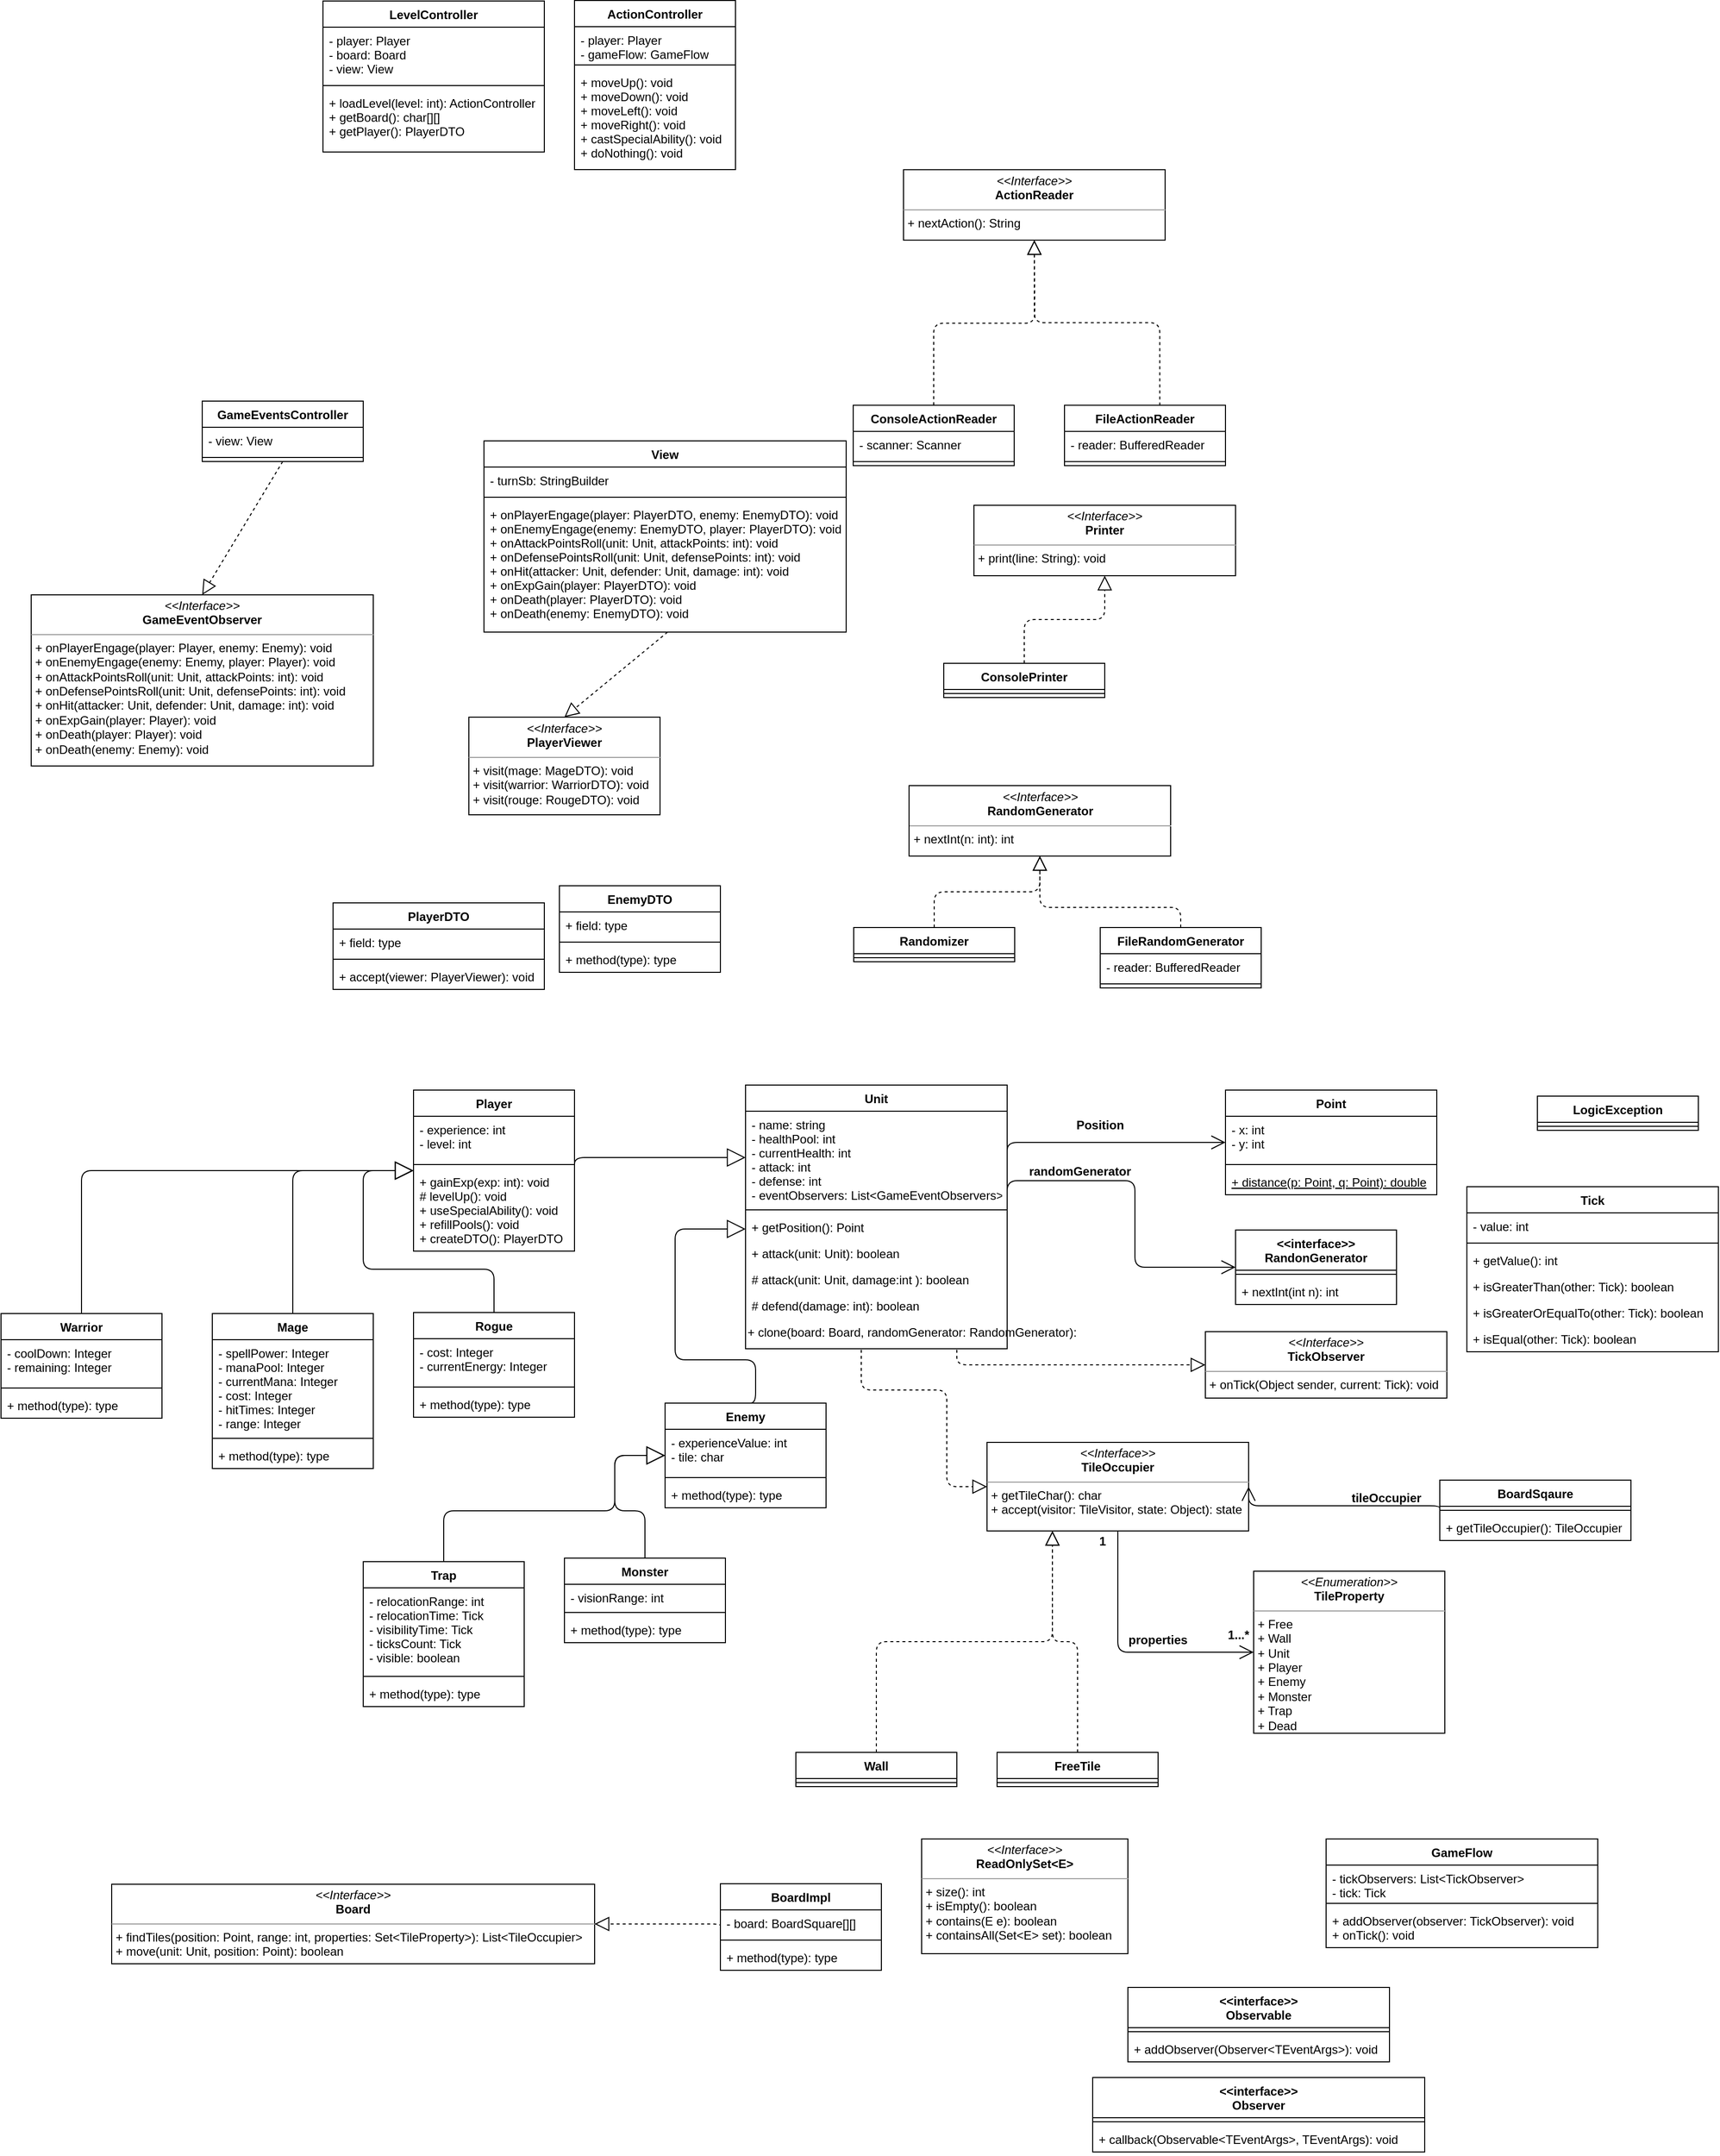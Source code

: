 <mxfile version="10.7.0" type="device"><diagram id="iCFrL1C1Wzxt1T6aI5Oe" name="Page-1"><mxGraphModel dx="1465" dy="1670" grid="1" gridSize="10" guides="1" tooltips="1" connect="1" arrows="1" fold="1" page="1" pageScale="1" pageWidth="1654" pageHeight="1169" math="0" shadow="0"><root><mxCell id="0"/><mxCell id="1" parent="0"/><mxCell id="L_ck3ojYHSM4vewzUMP9-1" value="Player" style="swimlane;fontStyle=1;align=center;verticalAlign=top;childLayout=stackLayout;horizontal=1;startSize=26;horizontalStack=0;resizeParent=1;resizeParentMax=0;resizeLast=0;collapsible=1;marginBottom=0;" parent="1" vertex="1"><mxGeometry x="470" y="32" width="160" height="160" as="geometry"/></mxCell><mxCell id="L_ck3ojYHSM4vewzUMP9-2" value="- experience: int&#10;- level: int&#10;" style="text;strokeColor=none;fillColor=none;align=left;verticalAlign=top;spacingLeft=4;spacingRight=4;overflow=hidden;rotatable=0;points=[[0,0.5],[1,0.5]];portConstraint=eastwest;" parent="L_ck3ojYHSM4vewzUMP9-1" vertex="1"><mxGeometry y="26" width="160" height="44" as="geometry"/></mxCell><mxCell id="L_ck3ojYHSM4vewzUMP9-3" value="" style="line;strokeWidth=1;fillColor=none;align=left;verticalAlign=middle;spacingTop=-1;spacingLeft=3;spacingRight=3;rotatable=0;labelPosition=right;points=[];portConstraint=eastwest;" parent="L_ck3ojYHSM4vewzUMP9-1" vertex="1"><mxGeometry y="70" width="160" height="8" as="geometry"/></mxCell><mxCell id="L_ck3ojYHSM4vewzUMP9-4" value="+ gainExp(exp: int): void&#10;# levelUp(): void&#10;+ useSpecialAbility(): void&#10;+ refillPools(): void&#10;+ createDTO(): PlayerDTO" style="text;strokeColor=none;fillColor=none;align=left;verticalAlign=top;spacingLeft=4;spacingRight=4;overflow=hidden;rotatable=0;points=[[0,0.5],[1,0.5]];portConstraint=eastwest;" parent="L_ck3ojYHSM4vewzUMP9-1" vertex="1"><mxGeometry y="78" width="160" height="82" as="geometry"/></mxCell><mxCell id="L_ck3ojYHSM4vewzUMP9-5" value="Rogue" style="swimlane;fontStyle=1;align=center;verticalAlign=top;childLayout=stackLayout;horizontal=1;startSize=26;horizontalStack=0;resizeParent=1;resizeParentMax=0;resizeLast=0;collapsible=1;marginBottom=0;" parent="1" vertex="1"><mxGeometry x="470" y="253" width="160" height="104" as="geometry"/></mxCell><mxCell id="L_ck3ojYHSM4vewzUMP9-6" value="- cost: Integer&#10;- currentEnergy: Integer&#10;" style="text;strokeColor=none;fillColor=none;align=left;verticalAlign=top;spacingLeft=4;spacingRight=4;overflow=hidden;rotatable=0;points=[[0,0.5],[1,0.5]];portConstraint=eastwest;" parent="L_ck3ojYHSM4vewzUMP9-5" vertex="1"><mxGeometry y="26" width="160" height="44" as="geometry"/></mxCell><mxCell id="L_ck3ojYHSM4vewzUMP9-7" value="" style="line;strokeWidth=1;fillColor=none;align=left;verticalAlign=middle;spacingTop=-1;spacingLeft=3;spacingRight=3;rotatable=0;labelPosition=right;points=[];portConstraint=eastwest;" parent="L_ck3ojYHSM4vewzUMP9-5" vertex="1"><mxGeometry y="70" width="160" height="8" as="geometry"/></mxCell><mxCell id="L_ck3ojYHSM4vewzUMP9-8" value="+ method(type): type" style="text;strokeColor=none;fillColor=none;align=left;verticalAlign=top;spacingLeft=4;spacingRight=4;overflow=hidden;rotatable=0;points=[[0,0.5],[1,0.5]];portConstraint=eastwest;" parent="L_ck3ojYHSM4vewzUMP9-5" vertex="1"><mxGeometry y="78" width="160" height="26" as="geometry"/></mxCell><mxCell id="L_ck3ojYHSM4vewzUMP9-9" value="Mage" style="swimlane;fontStyle=1;align=center;verticalAlign=top;childLayout=stackLayout;horizontal=1;startSize=26;horizontalStack=0;resizeParent=1;resizeParentMax=0;resizeLast=0;collapsible=1;marginBottom=0;" parent="1" vertex="1"><mxGeometry x="270" y="254" width="160" height="154" as="geometry"/></mxCell><mxCell id="L_ck3ojYHSM4vewzUMP9-10" value="- spellPower: Integer&#10;- manaPool: Integer&#10;- currentMana: Integer&#10;- cost: Integer&#10;- hitTimes: Integer&#10;- range: Integer&#10;" style="text;strokeColor=none;fillColor=none;align=left;verticalAlign=top;spacingLeft=4;spacingRight=4;overflow=hidden;rotatable=0;points=[[0,0.5],[1,0.5]];portConstraint=eastwest;" parent="L_ck3ojYHSM4vewzUMP9-9" vertex="1"><mxGeometry y="26" width="160" height="94" as="geometry"/></mxCell><mxCell id="L_ck3ojYHSM4vewzUMP9-11" value="" style="line;strokeWidth=1;fillColor=none;align=left;verticalAlign=middle;spacingTop=-1;spacingLeft=3;spacingRight=3;rotatable=0;labelPosition=right;points=[];portConstraint=eastwest;" parent="L_ck3ojYHSM4vewzUMP9-9" vertex="1"><mxGeometry y="120" width="160" height="8" as="geometry"/></mxCell><mxCell id="L_ck3ojYHSM4vewzUMP9-12" value="+ method(type): type" style="text;strokeColor=none;fillColor=none;align=left;verticalAlign=top;spacingLeft=4;spacingRight=4;overflow=hidden;rotatable=0;points=[[0,0.5],[1,0.5]];portConstraint=eastwest;" parent="L_ck3ojYHSM4vewzUMP9-9" vertex="1"><mxGeometry y="128" width="160" height="26" as="geometry"/></mxCell><mxCell id="L_ck3ojYHSM4vewzUMP9-13" value="Warrior" style="swimlane;fontStyle=1;align=center;verticalAlign=top;childLayout=stackLayout;horizontal=1;startSize=26;horizontalStack=0;resizeParent=1;resizeParentMax=0;resizeLast=0;collapsible=1;marginBottom=0;" parent="1" vertex="1"><mxGeometry x="60" y="254" width="160" height="104" as="geometry"/></mxCell><mxCell id="L_ck3ojYHSM4vewzUMP9-14" value="- coolDown: Integer&#10;- remaining: Integer&#10;" style="text;strokeColor=none;fillColor=none;align=left;verticalAlign=top;spacingLeft=4;spacingRight=4;overflow=hidden;rotatable=0;points=[[0,0.5],[1,0.5]];portConstraint=eastwest;" parent="L_ck3ojYHSM4vewzUMP9-13" vertex="1"><mxGeometry y="26" width="160" height="44" as="geometry"/></mxCell><mxCell id="L_ck3ojYHSM4vewzUMP9-15" value="" style="line;strokeWidth=1;fillColor=none;align=left;verticalAlign=middle;spacingTop=-1;spacingLeft=3;spacingRight=3;rotatable=0;labelPosition=right;points=[];portConstraint=eastwest;" parent="L_ck3ojYHSM4vewzUMP9-13" vertex="1"><mxGeometry y="70" width="160" height="8" as="geometry"/></mxCell><mxCell id="L_ck3ojYHSM4vewzUMP9-16" value="+ method(type): type" style="text;strokeColor=none;fillColor=none;align=left;verticalAlign=top;spacingLeft=4;spacingRight=4;overflow=hidden;rotatable=0;points=[[0,0.5],[1,0.5]];portConstraint=eastwest;" parent="L_ck3ojYHSM4vewzUMP9-13" vertex="1"><mxGeometry y="78" width="160" height="26" as="geometry"/></mxCell><mxCell id="L_ck3ojYHSM4vewzUMP9-25" value="Enemy" style="swimlane;fontStyle=1;align=center;verticalAlign=top;childLayout=stackLayout;horizontal=1;startSize=26;horizontalStack=0;resizeParent=1;resizeParentMax=0;resizeLast=0;collapsible=1;marginBottom=0;" parent="1" vertex="1"><mxGeometry x="720" y="343" width="160" height="104" as="geometry"/></mxCell><mxCell id="L_ck3ojYHSM4vewzUMP9-26" value="- experienceValue: int&#10;- tile: char&#10;" style="text;strokeColor=none;fillColor=none;align=left;verticalAlign=top;spacingLeft=4;spacingRight=4;overflow=hidden;rotatable=0;points=[[0,0.5],[1,0.5]];portConstraint=eastwest;" parent="L_ck3ojYHSM4vewzUMP9-25" vertex="1"><mxGeometry y="26" width="160" height="44" as="geometry"/></mxCell><mxCell id="L_ck3ojYHSM4vewzUMP9-27" value="" style="line;strokeWidth=1;fillColor=none;align=left;verticalAlign=middle;spacingTop=-1;spacingLeft=3;spacingRight=3;rotatable=0;labelPosition=right;points=[];portConstraint=eastwest;" parent="L_ck3ojYHSM4vewzUMP9-25" vertex="1"><mxGeometry y="70" width="160" height="8" as="geometry"/></mxCell><mxCell id="L_ck3ojYHSM4vewzUMP9-28" value="+ method(type): type" style="text;strokeColor=none;fillColor=none;align=left;verticalAlign=top;spacingLeft=4;spacingRight=4;overflow=hidden;rotatable=0;points=[[0,0.5],[1,0.5]];portConstraint=eastwest;" parent="L_ck3ojYHSM4vewzUMP9-25" vertex="1"><mxGeometry y="78" width="160" height="26" as="geometry"/></mxCell><mxCell id="L_ck3ojYHSM4vewzUMP9-29" value="Trap" style="swimlane;fontStyle=1;align=center;verticalAlign=top;childLayout=stackLayout;horizontal=1;startSize=26;horizontalStack=0;resizeParent=1;resizeParentMax=0;resizeLast=0;collapsible=1;marginBottom=0;" parent="1" vertex="1"><mxGeometry x="420" y="500.5" width="160" height="144" as="geometry"/></mxCell><mxCell id="L_ck3ojYHSM4vewzUMP9-30" value="- relocationRange: int&#10;- relocationTime: Tick&#10;- visibilityTime: Tick&#10;- ticksCount: Tick&#10;- visible: boolean" style="text;strokeColor=none;fillColor=none;align=left;verticalAlign=top;spacingLeft=4;spacingRight=4;overflow=hidden;rotatable=0;points=[[0,0.5],[1,0.5]];portConstraint=eastwest;" parent="L_ck3ojYHSM4vewzUMP9-29" vertex="1"><mxGeometry y="26" width="160" height="84" as="geometry"/></mxCell><mxCell id="L_ck3ojYHSM4vewzUMP9-31" value="" style="line;strokeWidth=1;fillColor=none;align=left;verticalAlign=middle;spacingTop=-1;spacingLeft=3;spacingRight=3;rotatable=0;labelPosition=right;points=[];portConstraint=eastwest;" parent="L_ck3ojYHSM4vewzUMP9-29" vertex="1"><mxGeometry y="110" width="160" height="8" as="geometry"/></mxCell><mxCell id="L_ck3ojYHSM4vewzUMP9-32" value="+ method(type): type" style="text;strokeColor=none;fillColor=none;align=left;verticalAlign=top;spacingLeft=4;spacingRight=4;overflow=hidden;rotatable=0;points=[[0,0.5],[1,0.5]];portConstraint=eastwest;" parent="L_ck3ojYHSM4vewzUMP9-29" vertex="1"><mxGeometry y="118" width="160" height="26" as="geometry"/></mxCell><mxCell id="L_ck3ojYHSM4vewzUMP9-33" value="Monster" style="swimlane;fontStyle=1;align=center;verticalAlign=top;childLayout=stackLayout;horizontal=1;startSize=26;horizontalStack=0;resizeParent=1;resizeParentMax=0;resizeLast=0;collapsible=1;marginBottom=0;" parent="1" vertex="1"><mxGeometry x="620" y="497" width="160" height="84" as="geometry"/></mxCell><mxCell id="L_ck3ojYHSM4vewzUMP9-34" value="- visionRange: int&#10;" style="text;strokeColor=none;fillColor=none;align=left;verticalAlign=top;spacingLeft=4;spacingRight=4;overflow=hidden;rotatable=0;points=[[0,0.5],[1,0.5]];portConstraint=eastwest;" parent="L_ck3ojYHSM4vewzUMP9-33" vertex="1"><mxGeometry y="26" width="160" height="24" as="geometry"/></mxCell><mxCell id="L_ck3ojYHSM4vewzUMP9-35" value="" style="line;strokeWidth=1;fillColor=none;align=left;verticalAlign=middle;spacingTop=-1;spacingLeft=3;spacingRight=3;rotatable=0;labelPosition=right;points=[];portConstraint=eastwest;" parent="L_ck3ojYHSM4vewzUMP9-33" vertex="1"><mxGeometry y="50" width="160" height="8" as="geometry"/></mxCell><mxCell id="L_ck3ojYHSM4vewzUMP9-36" value="+ method(type): type" style="text;strokeColor=none;fillColor=none;align=left;verticalAlign=top;spacingLeft=4;spacingRight=4;overflow=hidden;rotatable=0;points=[[0,0.5],[1,0.5]];portConstraint=eastwest;" parent="L_ck3ojYHSM4vewzUMP9-33" vertex="1"><mxGeometry y="58" width="160" height="26" as="geometry"/></mxCell><mxCell id="L_ck3ojYHSM4vewzUMP9-37" value="Unit" style="swimlane;fontStyle=1;align=center;verticalAlign=top;childLayout=stackLayout;horizontal=1;startSize=26;horizontalStack=0;resizeParent=1;resizeParentMax=0;resizeLast=0;collapsible=1;marginBottom=0;" parent="1" vertex="1"><mxGeometry x="800" y="27" width="260" height="262" as="geometry"/></mxCell><mxCell id="L_ck3ojYHSM4vewzUMP9-38" value="- name: string&#10;- healthPool: int&#10;- currentHealth: int&#10;- attack: int&#10;- defense: int&#10;- eventObservers: List&lt;GameEventObservers&gt;" style="text;strokeColor=none;fillColor=none;align=left;verticalAlign=top;spacingLeft=4;spacingRight=4;overflow=hidden;rotatable=0;points=[[0,0.5],[1,0.5]];portConstraint=eastwest;" parent="L_ck3ojYHSM4vewzUMP9-37" vertex="1"><mxGeometry y="26" width="260" height="94" as="geometry"/></mxCell><mxCell id="L_ck3ojYHSM4vewzUMP9-39" value="" style="line;strokeWidth=1;fillColor=none;align=left;verticalAlign=middle;spacingTop=-1;spacingLeft=3;spacingRight=3;rotatable=0;labelPosition=right;points=[];portConstraint=eastwest;" parent="L_ck3ojYHSM4vewzUMP9-37" vertex="1"><mxGeometry y="120" width="260" height="8" as="geometry"/></mxCell><mxCell id="kSLWOauG2g6fapPsKJv9-48" value="+ getPosition(): Point" style="text;strokeColor=none;fillColor=none;align=left;verticalAlign=top;spacingLeft=4;spacingRight=4;overflow=hidden;rotatable=0;points=[[0,0.5],[1,0.5]];portConstraint=eastwest;" parent="L_ck3ojYHSM4vewzUMP9-37" vertex="1"><mxGeometry y="128" width="260" height="26" as="geometry"/></mxCell><mxCell id="L_ck3ojYHSM4vewzUMP9-40" value="+ attack(unit: Unit): boolean" style="text;strokeColor=none;fillColor=none;align=left;verticalAlign=top;spacingLeft=4;spacingRight=4;overflow=hidden;rotatable=0;points=[[0,0.5],[1,0.5]];portConstraint=eastwest;" parent="L_ck3ojYHSM4vewzUMP9-37" vertex="1"><mxGeometry y="154" width="260" height="26" as="geometry"/></mxCell><mxCell id="XB2qh1OJG_jIQvXN64Dg-1" value="# attack(unit: Unit, damage:int ): boolean" style="text;strokeColor=none;fillColor=none;align=left;verticalAlign=top;spacingLeft=4;spacingRight=4;overflow=hidden;rotatable=0;points=[[0,0.5],[1,0.5]];portConstraint=eastwest;" parent="L_ck3ojYHSM4vewzUMP9-37" vertex="1"><mxGeometry y="180" width="260" height="26" as="geometry"/></mxCell><mxCell id="kSLWOauG2g6fapPsKJv9-49" value="# defend(damage: int): boolean" style="text;strokeColor=none;fillColor=none;align=left;verticalAlign=top;spacingLeft=4;spacingRight=4;overflow=hidden;rotatable=0;points=[[0,0.5],[1,0.5]];portConstraint=eastwest;" parent="L_ck3ojYHSM4vewzUMP9-37" vertex="1"><mxGeometry y="206" width="260" height="26" as="geometry"/></mxCell><mxCell id="zH22D_5pd8TXm8DkSThZ-80" value="+ clone(board: Board, randomGenerator: RandomGenerator):&amp;nbsp;" style="text;html=1;" vertex="1" parent="L_ck3ojYHSM4vewzUMP9-37"><mxGeometry y="232" width="260" height="30" as="geometry"/></mxCell><mxCell id="L_ck3ojYHSM4vewzUMP9-41" value="Tick" style="swimlane;fontStyle=1;align=center;verticalAlign=top;childLayout=stackLayout;horizontal=1;startSize=26;horizontalStack=0;resizeParent=1;resizeParentMax=0;resizeLast=0;collapsible=1;marginBottom=0;" parent="1" vertex="1"><mxGeometry x="1516.9" y="128" width="250" height="164" as="geometry"/></mxCell><mxCell id="L_ck3ojYHSM4vewzUMP9-42" value="- value: int" style="text;strokeColor=none;fillColor=none;align=left;verticalAlign=top;spacingLeft=4;spacingRight=4;overflow=hidden;rotatable=0;points=[[0,0.5],[1,0.5]];portConstraint=eastwest;" parent="L_ck3ojYHSM4vewzUMP9-41" vertex="1"><mxGeometry y="26" width="250" height="26" as="geometry"/></mxCell><mxCell id="L_ck3ojYHSM4vewzUMP9-43" value="" style="line;strokeWidth=1;fillColor=none;align=left;verticalAlign=middle;spacingTop=-1;spacingLeft=3;spacingRight=3;rotatable=0;labelPosition=right;points=[];portConstraint=eastwest;" parent="L_ck3ojYHSM4vewzUMP9-41" vertex="1"><mxGeometry y="52" width="250" height="8" as="geometry"/></mxCell><mxCell id="L_ck3ojYHSM4vewzUMP9-44" value="+ getValue(): int" style="text;strokeColor=none;fillColor=none;align=left;verticalAlign=top;spacingLeft=4;spacingRight=4;overflow=hidden;rotatable=0;points=[[0,0.5],[1,0.5]];portConstraint=eastwest;" parent="L_ck3ojYHSM4vewzUMP9-41" vertex="1"><mxGeometry y="60" width="250" height="26" as="geometry"/></mxCell><mxCell id="kSLWOauG2g6fapPsKJv9-45" value="+ isGreaterThan(other: Tick): boolean&#10;" style="text;strokeColor=none;fillColor=none;align=left;verticalAlign=top;spacingLeft=4;spacingRight=4;overflow=hidden;rotatable=0;points=[[0,0.5],[1,0.5]];portConstraint=eastwest;" parent="L_ck3ojYHSM4vewzUMP9-41" vertex="1"><mxGeometry y="86" width="250" height="26" as="geometry"/></mxCell><mxCell id="kSLWOauG2g6fapPsKJv9-43" value="+ isGreaterOrEqualTo(other: Tick): boolean&#10;" style="text;strokeColor=none;fillColor=none;align=left;verticalAlign=top;spacingLeft=4;spacingRight=4;overflow=hidden;rotatable=0;points=[[0,0.5],[1,0.5]];portConstraint=eastwest;" parent="L_ck3ojYHSM4vewzUMP9-41" vertex="1"><mxGeometry y="112" width="250" height="26" as="geometry"/></mxCell><mxCell id="kSLWOauG2g6fapPsKJv9-44" value="+ isEqual(other: Tick): boolean&#10;" style="text;strokeColor=none;fillColor=none;align=left;verticalAlign=top;spacingLeft=4;spacingRight=4;overflow=hidden;rotatable=0;points=[[0,0.5],[1,0.5]];portConstraint=eastwest;" parent="L_ck3ojYHSM4vewzUMP9-41" vertex="1"><mxGeometry y="138" width="250" height="26" as="geometry"/></mxCell><mxCell id="L_ck3ojYHSM4vewzUMP9-45" value="Point" style="swimlane;fontStyle=1;align=center;verticalAlign=top;childLayout=stackLayout;horizontal=1;startSize=26;horizontalStack=0;resizeParent=1;resizeParentMax=0;resizeLast=0;collapsible=1;marginBottom=0;" parent="1" vertex="1"><mxGeometry x="1277" y="32" width="210" height="104" as="geometry"/></mxCell><mxCell id="L_ck3ojYHSM4vewzUMP9-46" value="- x: int&#10;- y: int&#10;" style="text;strokeColor=none;fillColor=none;align=left;verticalAlign=top;spacingLeft=4;spacingRight=4;overflow=hidden;rotatable=0;points=[[0,0.5],[1,0.5]];portConstraint=eastwest;" parent="L_ck3ojYHSM4vewzUMP9-45" vertex="1"><mxGeometry y="26" width="210" height="44" as="geometry"/></mxCell><mxCell id="L_ck3ojYHSM4vewzUMP9-47" value="" style="line;strokeWidth=1;fillColor=none;align=left;verticalAlign=middle;spacingTop=-1;spacingLeft=3;spacingRight=3;rotatable=0;labelPosition=right;points=[];portConstraint=eastwest;" parent="L_ck3ojYHSM4vewzUMP9-45" vertex="1"><mxGeometry y="70" width="210" height="8" as="geometry"/></mxCell><mxCell id="L_ck3ojYHSM4vewzUMP9-48" value="+ distance(p: Point, q: Point): double&#10;" style="text;strokeColor=none;fillColor=none;align=left;verticalAlign=top;spacingLeft=4;spacingRight=4;overflow=hidden;rotatable=0;points=[[0,0.5],[1,0.5]];portConstraint=eastwest;fontStyle=4" parent="L_ck3ojYHSM4vewzUMP9-45" vertex="1"><mxGeometry y="78" width="210" height="26" as="geometry"/></mxCell><mxCell id="L_ck3ojYHSM4vewzUMP9-56" value="&lt;&lt;interface&gt;&gt;&#10;Observable" style="swimlane;fontStyle=1;align=center;verticalAlign=top;childLayout=stackLayout;horizontal=1;startSize=40;horizontalStack=0;resizeParent=1;resizeParentMax=0;resizeLast=0;collapsible=1;marginBottom=0;" parent="1" vertex="1"><mxGeometry x="1180" y="923.5" width="260" height="74" as="geometry"/></mxCell><mxCell id="L_ck3ojYHSM4vewzUMP9-58" value="" style="line;strokeWidth=1;fillColor=none;align=left;verticalAlign=middle;spacingTop=-1;spacingLeft=3;spacingRight=3;rotatable=0;labelPosition=right;points=[];portConstraint=eastwest;" parent="L_ck3ojYHSM4vewzUMP9-56" vertex="1"><mxGeometry y="40" width="260" height="8" as="geometry"/></mxCell><mxCell id="L_ck3ojYHSM4vewzUMP9-59" value="+ addObserver(Observer&lt;TEventArgs&gt;): void" style="text;strokeColor=none;fillColor=none;align=left;verticalAlign=top;spacingLeft=4;spacingRight=4;overflow=hidden;rotatable=0;points=[[0,0.5],[1,0.5]];portConstraint=eastwest;" parent="L_ck3ojYHSM4vewzUMP9-56" vertex="1"><mxGeometry y="48" width="260" height="26" as="geometry"/></mxCell><mxCell id="L_ck3ojYHSM4vewzUMP9-60" value="&lt;&lt;interface&gt;&gt;&#10;Observer" style="swimlane;fontStyle=1;align=center;verticalAlign=top;childLayout=stackLayout;horizontal=1;startSize=40;horizontalStack=0;resizeParent=1;resizeParentMax=0;resizeLast=0;collapsible=1;marginBottom=0;" parent="1" vertex="1"><mxGeometry x="1145" y="1013" width="330" height="74" as="geometry"/></mxCell><mxCell id="L_ck3ojYHSM4vewzUMP9-62" value="" style="line;strokeWidth=1;fillColor=none;align=left;verticalAlign=middle;spacingTop=-1;spacingLeft=3;spacingRight=3;rotatable=0;labelPosition=right;points=[];portConstraint=eastwest;" parent="L_ck3ojYHSM4vewzUMP9-60" vertex="1"><mxGeometry y="40" width="330" height="8" as="geometry"/></mxCell><mxCell id="L_ck3ojYHSM4vewzUMP9-63" value="+ callback(Observable&lt;TEventArgs&gt;, TEventArgs): void" style="text;strokeColor=none;fillColor=none;align=left;verticalAlign=top;spacingLeft=4;spacingRight=4;overflow=hidden;rotatable=0;points=[[0,0.5],[1,0.5]];portConstraint=eastwest;" parent="L_ck3ojYHSM4vewzUMP9-60" vertex="1"><mxGeometry y="48" width="330" height="26" as="geometry"/></mxCell><mxCell id="L_ck3ojYHSM4vewzUMP9-64" value="&lt;&lt;interface&gt;&gt;&#10;RandonGenerator" style="swimlane;fontStyle=1;align=center;verticalAlign=top;childLayout=stackLayout;horizontal=1;startSize=40;horizontalStack=0;resizeParent=1;resizeParentMax=0;resizeLast=0;collapsible=1;marginBottom=0;" parent="1" vertex="1"><mxGeometry x="1287" y="171" width="160" height="74" as="geometry"/></mxCell><mxCell id="L_ck3ojYHSM4vewzUMP9-66" value="" style="line;strokeWidth=1;fillColor=none;align=left;verticalAlign=middle;spacingTop=-1;spacingLeft=3;spacingRight=3;rotatable=0;labelPosition=right;points=[];portConstraint=eastwest;" parent="L_ck3ojYHSM4vewzUMP9-64" vertex="1"><mxGeometry y="40" width="160" height="8" as="geometry"/></mxCell><mxCell id="L_ck3ojYHSM4vewzUMP9-67" value="+ nextInt(int n): int" style="text;strokeColor=none;fillColor=none;align=left;verticalAlign=top;spacingLeft=4;spacingRight=4;overflow=hidden;rotatable=0;points=[[0,0.5],[1,0.5]];portConstraint=eastwest;" parent="L_ck3ojYHSM4vewzUMP9-64" vertex="1"><mxGeometry y="48" width="160" height="26" as="geometry"/></mxCell><mxCell id="kSLWOauG2g6fapPsKJv9-2" value="Position" style="text;align=center;fontStyle=1;verticalAlign=middle;spacingLeft=3;spacingRight=3;strokeColor=none;rotatable=0;points=[[0,0.5],[1,0.5]];portConstraint=eastwest;" parent="1" vertex="1"><mxGeometry x="1112.5" y="53" width="80" height="26" as="geometry"/></mxCell><mxCell id="kSLWOauG2g6fapPsKJv9-4" value="randomGenerator" style="text;align=center;fontStyle=1;verticalAlign=middle;spacingLeft=3;spacingRight=3;strokeColor=none;rotatable=0;points=[[0,0.5],[1,0.5]];portConstraint=eastwest;" parent="1" vertex="1"><mxGeometry x="1077.5" y="99" width="110" height="26" as="geometry"/></mxCell><mxCell id="kSLWOauG2g6fapPsKJv9-6" value="&lt;p style=&quot;margin: 0px ; margin-top: 4px ; text-align: center&quot;&gt;&lt;i&gt;&amp;lt;&amp;lt;Interface&amp;gt;&amp;gt;&lt;/i&gt;&lt;br&gt;&lt;b&gt;TickObserver&lt;/b&gt;&lt;/p&gt;&lt;hr size=&quot;1&quot;&gt;&lt;p style=&quot;margin: 0px ; margin-left: 4px&quot;&gt;+ onTick(Object sender, current: Tick): void&lt;/p&gt;" style="verticalAlign=top;align=left;overflow=fill;fontSize=12;fontFamily=Helvetica;html=1;" parent="1" vertex="1"><mxGeometry x="1257" y="272" width="240" height="66" as="geometry"/></mxCell><mxCell id="kSLWOauG2g6fapPsKJv9-7" value="LogicException" style="swimlane;fontStyle=1;align=center;verticalAlign=top;childLayout=stackLayout;horizontal=1;startSize=26;horizontalStack=0;resizeParent=1;resizeParentMax=0;resizeLast=0;collapsible=1;marginBottom=0;" parent="1" vertex="1"><mxGeometry x="1587" y="38" width="160" height="34" as="geometry"/></mxCell><mxCell id="kSLWOauG2g6fapPsKJv9-9" value="" style="line;strokeWidth=1;fillColor=none;align=left;verticalAlign=middle;spacingTop=-1;spacingLeft=3;spacingRight=3;rotatable=0;labelPosition=right;points=[];portConstraint=eastwest;" parent="kSLWOauG2g6fapPsKJv9-7" vertex="1"><mxGeometry y="26" width="160" height="8" as="geometry"/></mxCell><mxCell id="kSLWOauG2g6fapPsKJv9-24" value="" style="endArrow=open;endFill=1;endSize=12;html=1;entryX=0;entryY=0.5;entryDx=0;entryDy=0;edgeStyle=orthogonalEdgeStyle;exitX=1;exitY=0.5;exitDx=0;exitDy=0;" parent="1" source="L_ck3ojYHSM4vewzUMP9-38" target="L_ck3ojYHSM4vewzUMP9-45" edge="1"><mxGeometry width="160" relative="1" as="geometry"><mxPoint x="1050" y="84" as="sourcePoint"/><mxPoint x="1267" y="92" as="targetPoint"/><Array as="points"><mxPoint x="1060" y="84"/></Array></mxGeometry></mxCell><mxCell id="kSLWOauG2g6fapPsKJv9-25" value="" style="endArrow=open;endFill=1;endSize=12;html=1;entryX=0;entryY=0.5;entryDx=0;entryDy=0;edgeStyle=orthogonalEdgeStyle;exitX=1;exitY=0.5;exitDx=0;exitDy=0;" parent="1" source="L_ck3ojYHSM4vewzUMP9-37" target="L_ck3ojYHSM4vewzUMP9-64" edge="1"><mxGeometry width="160" relative="1" as="geometry"><mxPoint x="1080" y="120" as="sourcePoint"/><mxPoint x="1297" y="132" as="targetPoint"/><Array as="points"><mxPoint x="1060" y="122"/><mxPoint x="1187" y="122"/><mxPoint x="1187" y="208"/></Array></mxGeometry></mxCell><mxCell id="kSLWOauG2g6fapPsKJv9-28" value="" style="endArrow=block;endSize=16;endFill=0;html=1;exitX=1;exitY=0.5;exitDx=0;exitDy=0;edgeStyle=orthogonalEdgeStyle;" parent="1" source="L_ck3ojYHSM4vewzUMP9-1" edge="1"><mxGeometry width="160" relative="1" as="geometry"><mxPoint x="660" y="118" as="sourcePoint"/><mxPoint x="800" y="99" as="targetPoint"/><Array as="points"><mxPoint x="630" y="99"/></Array></mxGeometry></mxCell><mxCell id="kSLWOauG2g6fapPsKJv9-34" value="" style="endArrow=block;endSize=16;endFill=0;html=1;entryX=0;entryY=0.5;entryDx=0;entryDy=0;exitX=0.5;exitY=0;exitDx=0;exitDy=0;edgeStyle=orthogonalEdgeStyle;" parent="1" source="L_ck3ojYHSM4vewzUMP9-13" target="L_ck3ojYHSM4vewzUMP9-1" edge="1"><mxGeometry width="160" relative="1" as="geometry"><mxPoint x="290" y="170" as="sourcePoint"/><mxPoint x="450" y="170" as="targetPoint"/></mxGeometry></mxCell><mxCell id="kSLWOauG2g6fapPsKJv9-35" value="" style="endArrow=block;endSize=16;endFill=0;html=1;entryX=0;entryY=0.5;entryDx=0;entryDy=0;exitX=0.5;exitY=0;exitDx=0;exitDy=0;edgeStyle=orthogonalEdgeStyle;" parent="1" source="L_ck3ojYHSM4vewzUMP9-9" target="L_ck3ojYHSM4vewzUMP9-1" edge="1"><mxGeometry x="0.021" y="10" width="160" relative="1" as="geometry"><mxPoint x="230" y="200" as="sourcePoint"/><mxPoint x="390" y="200" as="targetPoint"/><mxPoint as="offset"/></mxGeometry></mxCell><mxCell id="kSLWOauG2g6fapPsKJv9-36" value="" style="endArrow=block;endSize=16;endFill=0;html=1;entryX=0;entryY=0.5;entryDx=0;entryDy=0;exitX=0.5;exitY=0;exitDx=0;exitDy=0;edgeStyle=orthogonalEdgeStyle;" parent="1" source="L_ck3ojYHSM4vewzUMP9-5" target="L_ck3ojYHSM4vewzUMP9-1" edge="1"><mxGeometry width="160" relative="1" as="geometry"><mxPoint x="380" y="210" as="sourcePoint"/><mxPoint x="540" y="210" as="targetPoint"/><Array as="points"><mxPoint x="550" y="210"/><mxPoint x="420" y="210"/><mxPoint x="420" y="112"/></Array></mxGeometry></mxCell><mxCell id="kSLWOauG2g6fapPsKJv9-37" value="" style="endArrow=block;endSize=16;endFill=0;html=1;exitX=0.5;exitY=0;exitDx=0;exitDy=0;edgeStyle=orthogonalEdgeStyle;" parent="1" source="L_ck3ojYHSM4vewzUMP9-25" edge="1"><mxGeometry width="160" relative="1" as="geometry"><mxPoint x="650" y="430" as="sourcePoint"/><mxPoint x="800" y="170" as="targetPoint"/><Array as="points"><mxPoint x="810" y="343"/><mxPoint x="810" y="300"/><mxPoint x="730" y="300"/><mxPoint x="730" y="170"/><mxPoint x="800" y="170"/></Array></mxGeometry></mxCell><mxCell id="kSLWOauG2g6fapPsKJv9-38" value="" style="endArrow=block;endSize=16;endFill=0;html=1;entryX=0;entryY=0.5;entryDx=0;entryDy=0;exitX=0.5;exitY=0;exitDx=0;exitDy=0;edgeStyle=orthogonalEdgeStyle;" parent="1" source="L_ck3ojYHSM4vewzUMP9-29" target="L_ck3ojYHSM4vewzUMP9-25" edge="1"><mxGeometry width="160" relative="1" as="geometry"><mxPoint x="490" y="617" as="sourcePoint"/><mxPoint x="650" y="617" as="targetPoint"/><Array as="points"><mxPoint x="500" y="450"/><mxPoint x="670" y="450"/><mxPoint x="670" y="395"/></Array></mxGeometry></mxCell><mxCell id="kSLWOauG2g6fapPsKJv9-39" value="" style="endArrow=block;endSize=16;endFill=0;html=1;entryX=0;entryY=0.5;entryDx=0;entryDy=0;exitX=0.5;exitY=0;exitDx=0;exitDy=0;edgeStyle=orthogonalEdgeStyle;" parent="1" source="L_ck3ojYHSM4vewzUMP9-33" target="L_ck3ojYHSM4vewzUMP9-25" edge="1"><mxGeometry width="160" relative="1" as="geometry"><mxPoint x="570" y="657" as="sourcePoint"/><mxPoint x="730" y="657" as="targetPoint"/><Array as="points"><mxPoint x="700" y="450"/><mxPoint x="670" y="450"/><mxPoint x="670" y="395"/></Array></mxGeometry></mxCell><mxCell id="kSLWOauG2g6fapPsKJv9-47" value="" style="endArrow=block;dashed=1;endFill=0;endSize=12;html=1;entryX=0;entryY=0.5;entryDx=0;entryDy=0;edgeStyle=orthogonalEdgeStyle;" parent="1" target="kSLWOauG2g6fapPsKJv9-6" edge="1"><mxGeometry width="160" relative="1" as="geometry"><mxPoint x="1010" y="290" as="sourcePoint"/><mxPoint x="1277" y="312" as="targetPoint"/><Array as="points"><mxPoint x="1010" y="290"/><mxPoint x="1010" y="305"/></Array></mxGeometry></mxCell><mxCell id="aiRTyhuSX5cm3T_qfBVd-1" value="BoardImpl" style="swimlane;fontStyle=1;align=center;verticalAlign=top;childLayout=stackLayout;horizontal=1;startSize=26;horizontalStack=0;resizeParent=1;resizeParentMax=0;resizeLast=0;collapsible=1;marginBottom=0;" parent="1" vertex="1"><mxGeometry x="775" y="820.5" width="160" height="86" as="geometry"/></mxCell><mxCell id="aiRTyhuSX5cm3T_qfBVd-2" value="- board: BoardSquare[][]" style="text;strokeColor=none;fillColor=none;align=left;verticalAlign=top;spacingLeft=4;spacingRight=4;overflow=hidden;rotatable=0;points=[[0,0.5],[1,0.5]];portConstraint=eastwest;" parent="aiRTyhuSX5cm3T_qfBVd-1" vertex="1"><mxGeometry y="26" width="160" height="26" as="geometry"/></mxCell><mxCell id="aiRTyhuSX5cm3T_qfBVd-3" value="" style="line;strokeWidth=1;fillColor=none;align=left;verticalAlign=middle;spacingTop=-1;spacingLeft=3;spacingRight=3;rotatable=0;labelPosition=right;points=[];portConstraint=eastwest;" parent="aiRTyhuSX5cm3T_qfBVd-1" vertex="1"><mxGeometry y="52" width="160" height="8" as="geometry"/></mxCell><mxCell id="aiRTyhuSX5cm3T_qfBVd-4" value="+ method(type): type" style="text;strokeColor=none;fillColor=none;align=left;verticalAlign=top;spacingLeft=4;spacingRight=4;overflow=hidden;rotatable=0;points=[[0,0.5],[1,0.5]];portConstraint=eastwest;" parent="aiRTyhuSX5cm3T_qfBVd-1" vertex="1"><mxGeometry y="60" width="160" height="26" as="geometry"/></mxCell><mxCell id="aiRTyhuSX5cm3T_qfBVd-5" value="&lt;p style=&quot;margin: 0px ; margin-top: 4px ; text-align: center&quot;&gt;&lt;i&gt;&amp;lt;&amp;lt;Interface&amp;gt;&amp;gt;&lt;/i&gt;&lt;br&gt;&lt;b&gt;Board&lt;/b&gt;&lt;/p&gt;&lt;hr size=&quot;1&quot;&gt;&lt;p style=&quot;margin: 0px ; margin-left: 4px&quot;&gt;+ findTiles(position: Point, range: int, properties: Set&amp;lt;TileProperty&amp;gt;): List&amp;lt;TileOccupier&amp;gt;&lt;/p&gt;&lt;p style=&quot;margin: 0px ; margin-left: 4px&quot;&gt;+ move(unit: Unit, position: Point): boolean&lt;/p&gt;" style="verticalAlign=top;align=left;overflow=fill;fontSize=12;fontFamily=Helvetica;html=1;" parent="1" vertex="1"><mxGeometry x="170" y="821" width="480" height="79" as="geometry"/></mxCell><mxCell id="aiRTyhuSX5cm3T_qfBVd-11" value="&lt;p style=&quot;margin: 0px ; margin-top: 4px ; text-align: center&quot;&gt;&lt;i&gt;&amp;lt;&amp;lt;Enumeration&amp;gt;&amp;gt;&lt;/i&gt;&lt;br&gt;&lt;b&gt;TileProperty&lt;/b&gt;&lt;/p&gt;&lt;hr size=&quot;1&quot;&gt;&lt;p style=&quot;margin: 0px ; margin-left: 4px&quot;&gt;+ Free&lt;/p&gt;&lt;p style=&quot;margin: 0px ; margin-left: 4px&quot;&gt;+ Wall&lt;/p&gt;&lt;p style=&quot;margin: 0px ; margin-left: 4px&quot;&gt;+ Unit&lt;/p&gt;&lt;p style=&quot;margin: 0px ; margin-left: 4px&quot;&gt;+ Player&lt;/p&gt;&lt;p style=&quot;margin: 0px ; margin-left: 4px&quot;&gt;+ Enemy&lt;/p&gt;&lt;p style=&quot;margin: 0px ; margin-left: 4px&quot;&gt;+ Monster&lt;/p&gt;&lt;p style=&quot;margin: 0px ; margin-left: 4px&quot;&gt;+ Trap&lt;/p&gt;&lt;p style=&quot;margin: 0px ; margin-left: 4px&quot;&gt;+ Dead&lt;/p&gt;" style="verticalAlign=top;align=left;overflow=fill;fontSize=12;fontFamily=Helvetica;html=1;" parent="1" vertex="1"><mxGeometry x="1305" y="510" width="190" height="161" as="geometry"/></mxCell><mxCell id="aiRTyhuSX5cm3T_qfBVd-12" value="&lt;p style=&quot;margin: 0px ; margin-top: 4px ; text-align: center&quot;&gt;&lt;i&gt;&amp;lt;&amp;lt;Interface&amp;gt;&amp;gt;&lt;/i&gt;&lt;br&gt;&lt;b&gt;TileOccupier&lt;/b&gt;&lt;/p&gt;&lt;hr size=&quot;1&quot;&gt;&lt;p style=&quot;margin: 0px ; margin-left: 4px&quot;&gt;+ getTileChar(): char&lt;/p&gt;&lt;p style=&quot;margin: 0px ; margin-left: 4px&quot;&gt;+ accept(visitor: TileVisitor, state: Object): state&lt;/p&gt;" style="verticalAlign=top;align=left;overflow=fill;fontSize=12;fontFamily=Helvetica;html=1;" parent="1" vertex="1"><mxGeometry x="1040" y="382" width="260" height="88" as="geometry"/></mxCell><mxCell id="aiRTyhuSX5cm3T_qfBVd-13" value="BoardSqaure" style="swimlane;fontStyle=1;align=center;verticalAlign=top;childLayout=stackLayout;horizontal=1;startSize=26;horizontalStack=0;resizeParent=1;resizeParentMax=0;resizeLast=0;collapsible=1;marginBottom=0;" parent="1" vertex="1"><mxGeometry x="1490" y="419.5" width="190" height="60" as="geometry"/></mxCell><mxCell id="aiRTyhuSX5cm3T_qfBVd-15" value="" style="line;strokeWidth=1;fillColor=none;align=left;verticalAlign=middle;spacingTop=-1;spacingLeft=3;spacingRight=3;rotatable=0;labelPosition=right;points=[];portConstraint=eastwest;" parent="aiRTyhuSX5cm3T_qfBVd-13" vertex="1"><mxGeometry y="26" width="190" height="8" as="geometry"/></mxCell><mxCell id="aiRTyhuSX5cm3T_qfBVd-16" value="+ getTileOccupier(): TileOccupier" style="text;strokeColor=none;fillColor=none;align=left;verticalAlign=top;spacingLeft=4;spacingRight=4;overflow=hidden;rotatable=0;points=[[0,0.5],[1,0.5]];portConstraint=eastwest;" parent="aiRTyhuSX5cm3T_qfBVd-13" vertex="1"><mxGeometry y="34" width="190" height="26" as="geometry"/></mxCell><mxCell id="aiRTyhuSX5cm3T_qfBVd-17" value="" style="endArrow=open;endFill=1;endSize=12;html=1;entryX=1;entryY=0.5;entryDx=0;entryDy=0;exitX=0;exitY=0.5;exitDx=0;exitDy=0;edgeStyle=orthogonalEdgeStyle;" parent="1" source="aiRTyhuSX5cm3T_qfBVd-13" target="aiRTyhuSX5cm3T_qfBVd-12" edge="1"><mxGeometry width="160" relative="1" as="geometry"><mxPoint x="1290" y="449.5" as="sourcePoint"/><mxPoint x="1390" y="449.5" as="targetPoint"/><Array as="points"><mxPoint x="1490" y="445"/></Array></mxGeometry></mxCell><mxCell id="aiRTyhuSX5cm3T_qfBVd-18" value="tileOccupier" style="text;align=center;fontStyle=1;verticalAlign=middle;spacingLeft=3;spacingRight=3;strokeColor=none;rotatable=0;points=[[0,0.5],[1,0.5]];portConstraint=eastwest;" parent="1" vertex="1"><mxGeometry x="1397" y="423.5" width="80" height="26" as="geometry"/></mxCell><mxCell id="aiRTyhuSX5cm3T_qfBVd-19" value="" style="endArrow=open;endFill=1;endSize=12;html=1;entryX=0;entryY=0.5;entryDx=0;entryDy=0;exitX=0.5;exitY=1;exitDx=0;exitDy=0;edgeStyle=orthogonalEdgeStyle;" parent="1" source="aiRTyhuSX5cm3T_qfBVd-12" target="aiRTyhuSX5cm3T_qfBVd-11" edge="1"><mxGeometry width="160" relative="1" as="geometry"><mxPoint x="1080" y="569.5" as="sourcePoint"/><mxPoint x="1240" y="569.5" as="targetPoint"/></mxGeometry></mxCell><mxCell id="aiRTyhuSX5cm3T_qfBVd-20" value="properties" style="text;align=center;fontStyle=1;verticalAlign=middle;spacingLeft=3;spacingRight=3;strokeColor=none;rotatable=0;points=[[0,0.5],[1,0.5]];portConstraint=eastwest;" parent="1" vertex="1"><mxGeometry x="1170" y="564.5" width="80" height="26" as="geometry"/></mxCell><mxCell id="aiRTyhuSX5cm3T_qfBVd-21" value="1...*" style="text;align=center;fontStyle=1;verticalAlign=middle;spacingLeft=3;spacingRight=3;strokeColor=none;rotatable=0;points=[[0,0.5],[1,0.5]];portConstraint=eastwest;" parent="1" vertex="1"><mxGeometry x="1275" y="559.5" width="30" height="26" as="geometry"/></mxCell><mxCell id="aiRTyhuSX5cm3T_qfBVd-22" value="1" style="text;align=center;fontStyle=1;verticalAlign=middle;spacingLeft=3;spacingRight=3;strokeColor=none;rotatable=0;points=[[0,0.5],[1,0.5]];portConstraint=eastwest;" parent="1" vertex="1"><mxGeometry x="1145" y="466.5" width="20" height="26" as="geometry"/></mxCell><mxCell id="aiRTyhuSX5cm3T_qfBVd-26" value="" style="endArrow=block;dashed=1;endFill=0;endSize=12;html=1;entryX=1;entryY=0.5;entryDx=0;entryDy=0;exitX=0;exitY=0.5;exitDx=0;exitDy=0;edgeStyle=orthogonalEdgeStyle;" parent="1" source="aiRTyhuSX5cm3T_qfBVd-1" target="aiRTyhuSX5cm3T_qfBVd-5" edge="1"><mxGeometry width="160" relative="1" as="geometry"><mxPoint x="850" y="620" as="sourcePoint"/><mxPoint x="1010" y="620" as="targetPoint"/><Array as="points"><mxPoint x="775" y="861"/></Array></mxGeometry></mxCell><mxCell id="aiRTyhuSX5cm3T_qfBVd-31" value="" style="endArrow=block;dashed=1;endFill=0;endSize=12;html=1;entryX=0;entryY=0.5;entryDx=0;entryDy=0;edgeStyle=orthogonalEdgeStyle;" parent="1" target="aiRTyhuSX5cm3T_qfBVd-12" edge="1"><mxGeometry width="160" relative="1" as="geometry"><mxPoint x="915" y="290" as="sourcePoint"/><mxPoint x="1020" y="290" as="targetPoint"/><Array as="points"><mxPoint x="915" y="330"/><mxPoint x="1000" y="330"/><mxPoint x="1000" y="426"/></Array></mxGeometry></mxCell><mxCell id="aiRTyhuSX5cm3T_qfBVd-34" value="Wall" style="swimlane;fontStyle=1;align=center;verticalAlign=top;childLayout=stackLayout;horizontal=1;startSize=26;horizontalStack=0;resizeParent=1;resizeParentMax=0;resizeLast=0;collapsible=1;marginBottom=0;" parent="1" vertex="1"><mxGeometry x="850" y="690" width="160" height="34" as="geometry"/></mxCell><mxCell id="aiRTyhuSX5cm3T_qfBVd-36" value="" style="line;strokeWidth=1;fillColor=none;align=left;verticalAlign=middle;spacingTop=-1;spacingLeft=3;spacingRight=3;rotatable=0;labelPosition=right;points=[];portConstraint=eastwest;" parent="aiRTyhuSX5cm3T_qfBVd-34" vertex="1"><mxGeometry y="26" width="160" height="8" as="geometry"/></mxCell><mxCell id="aiRTyhuSX5cm3T_qfBVd-38" value="FreeTile" style="swimlane;fontStyle=1;align=center;verticalAlign=top;childLayout=stackLayout;horizontal=1;startSize=26;horizontalStack=0;resizeParent=1;resizeParentMax=0;resizeLast=0;collapsible=1;marginBottom=0;" parent="1" vertex="1"><mxGeometry x="1050" y="690" width="160" height="34" as="geometry"/></mxCell><mxCell id="aiRTyhuSX5cm3T_qfBVd-40" value="" style="line;strokeWidth=1;fillColor=none;align=left;verticalAlign=middle;spacingTop=-1;spacingLeft=3;spacingRight=3;rotatable=0;labelPosition=right;points=[];portConstraint=eastwest;" parent="aiRTyhuSX5cm3T_qfBVd-38" vertex="1"><mxGeometry y="26" width="160" height="8" as="geometry"/></mxCell><mxCell id="aiRTyhuSX5cm3T_qfBVd-42" value="" style="endArrow=block;dashed=1;endFill=0;endSize=12;html=1;exitX=0.5;exitY=0;exitDx=0;exitDy=0;entryX=0.25;entryY=1;entryDx=0;entryDy=0;edgeStyle=orthogonalEdgeStyle;" parent="1" source="aiRTyhuSX5cm3T_qfBVd-34" target="aiRTyhuSX5cm3T_qfBVd-12" edge="1"><mxGeometry width="160" relative="1" as="geometry"><mxPoint x="930" y="630" as="sourcePoint"/><mxPoint x="1090" y="630" as="targetPoint"/></mxGeometry></mxCell><mxCell id="aiRTyhuSX5cm3T_qfBVd-43" value="" style="endArrow=block;dashed=1;endFill=0;endSize=12;html=1;entryX=0.25;entryY=1;entryDx=0;entryDy=0;exitX=0.5;exitY=0;exitDx=0;exitDy=0;edgeStyle=orthogonalEdgeStyle;" parent="1" source="aiRTyhuSX5cm3T_qfBVd-38" target="aiRTyhuSX5cm3T_qfBVd-12" edge="1"><mxGeometry width="160" relative="1" as="geometry"><mxPoint x="1050" y="640" as="sourcePoint"/><mxPoint x="1210" y="640" as="targetPoint"/></mxGeometry></mxCell><mxCell id="aiRTyhuSX5cm3T_qfBVd-44" value="&lt;p style=&quot;margin: 0px ; margin-top: 4px ; text-align: center&quot;&gt;&lt;i&gt;&amp;lt;&amp;lt;Interface&amp;gt;&amp;gt;&lt;/i&gt;&lt;br&gt;&lt;b&gt;ReadOnlySet&amp;lt;E&amp;gt;&lt;/b&gt;&lt;/p&gt;&lt;hr size=&quot;1&quot;&gt;&lt;p style=&quot;margin: 0px ; margin-left: 4px&quot;&gt;+ size(): int&lt;br&gt;+ isEmpty(): boolean&lt;/p&gt;&lt;p style=&quot;margin: 0px ; margin-left: 4px&quot;&gt;+ contains(E e): boolean&lt;/p&gt;&lt;p style=&quot;margin: 0px ; margin-left: 4px&quot;&gt;+ containsAll(Set&amp;lt;E&amp;gt; set): boolean&lt;/p&gt;" style="verticalAlign=top;align=left;overflow=fill;fontSize=12;fontFamily=Helvetica;html=1;" parent="1" vertex="1"><mxGeometry x="975" y="776" width="205" height="114" as="geometry"/></mxCell><mxCell id="zH22D_5pd8TXm8DkSThZ-5" value="&lt;p style=&quot;margin: 0px ; margin-top: 4px ; text-align: center&quot;&gt;&lt;i&gt;&amp;lt;&amp;lt;Interface&amp;gt;&amp;gt;&lt;/i&gt;&lt;br&gt;&lt;b&gt;ActionReader&lt;/b&gt;&lt;/p&gt;&lt;hr size=&quot;1&quot;&gt;&lt;p style=&quot;margin: 0px ; margin-left: 4px&quot;&gt;+ nextAction(): String&lt;/p&gt;" style="verticalAlign=top;align=left;overflow=fill;fontSize=12;fontFamily=Helvetica;html=1;" vertex="1" parent="1"><mxGeometry x="957" y="-882.4" width="260" height="70" as="geometry"/></mxCell><mxCell id="zH22D_5pd8TXm8DkSThZ-6" value="&lt;p style=&quot;margin: 0px ; margin-top: 4px ; text-align: center&quot;&gt;&lt;i&gt;&amp;lt;&amp;lt;Interface&amp;gt;&amp;gt;&lt;/i&gt;&lt;br&gt;&lt;b&gt;Printer&lt;/b&gt;&lt;/p&gt;&lt;hr size=&quot;1&quot;&gt;&lt;p style=&quot;margin: 0px ; margin-left: 4px&quot;&gt;+ print(line: String): void&lt;/p&gt;" style="verticalAlign=top;align=left;overflow=fill;fontSize=12;fontFamily=Helvetica;html=1;" vertex="1" parent="1"><mxGeometry x="1027" y="-549" width="260" height="70" as="geometry"/></mxCell><mxCell id="zH22D_5pd8TXm8DkSThZ-7" value="ConsoleActionReader" style="swimlane;fontStyle=1;align=center;verticalAlign=top;childLayout=stackLayout;horizontal=1;startSize=26;horizontalStack=0;resizeParent=1;resizeParentMax=0;resizeLast=0;collapsible=1;marginBottom=0;" vertex="1" parent="1"><mxGeometry x="907" y="-648.4" width="160" height="60" as="geometry"/></mxCell><mxCell id="zH22D_5pd8TXm8DkSThZ-8" value="- scanner: Scanner" style="text;strokeColor=none;fillColor=none;align=left;verticalAlign=top;spacingLeft=4;spacingRight=4;overflow=hidden;rotatable=0;points=[[0,0.5],[1,0.5]];portConstraint=eastwest;" vertex="1" parent="zH22D_5pd8TXm8DkSThZ-7"><mxGeometry y="26" width="160" height="26" as="geometry"/></mxCell><mxCell id="zH22D_5pd8TXm8DkSThZ-9" value="" style="line;strokeWidth=1;fillColor=none;align=left;verticalAlign=middle;spacingTop=-1;spacingLeft=3;spacingRight=3;rotatable=0;labelPosition=right;points=[];portConstraint=eastwest;" vertex="1" parent="zH22D_5pd8TXm8DkSThZ-7"><mxGeometry y="52" width="160" height="8" as="geometry"/></mxCell><mxCell id="zH22D_5pd8TXm8DkSThZ-11" value="FileActionReader" style="swimlane;fontStyle=1;align=center;verticalAlign=top;childLayout=stackLayout;horizontal=1;startSize=26;horizontalStack=0;resizeParent=1;resizeParentMax=0;resizeLast=0;collapsible=1;marginBottom=0;" vertex="1" parent="1"><mxGeometry x="1117" y="-648.4" width="160" height="60" as="geometry"/></mxCell><mxCell id="zH22D_5pd8TXm8DkSThZ-12" value="- reader: BufferedReader" style="text;strokeColor=none;fillColor=none;align=left;verticalAlign=top;spacingLeft=4;spacingRight=4;overflow=hidden;rotatable=0;points=[[0,0.5],[1,0.5]];portConstraint=eastwest;" vertex="1" parent="zH22D_5pd8TXm8DkSThZ-11"><mxGeometry y="26" width="160" height="26" as="geometry"/></mxCell><mxCell id="zH22D_5pd8TXm8DkSThZ-13" value="" style="line;strokeWidth=1;fillColor=none;align=left;verticalAlign=middle;spacingTop=-1;spacingLeft=3;spacingRight=3;rotatable=0;labelPosition=right;points=[];portConstraint=eastwest;" vertex="1" parent="zH22D_5pd8TXm8DkSThZ-11"><mxGeometry y="52" width="160" height="8" as="geometry"/></mxCell><mxCell id="zH22D_5pd8TXm8DkSThZ-15" value="" style="endArrow=block;dashed=1;endFill=0;endSize=12;html=1;entryX=0.5;entryY=1;entryDx=0;entryDy=0;exitX=0.592;exitY=0.005;exitDx=0;exitDy=0;edgeStyle=orthogonalEdgeStyle;exitPerimeter=0;" edge="1" parent="1" source="zH22D_5pd8TXm8DkSThZ-11" target="zH22D_5pd8TXm8DkSThZ-5"><mxGeometry width="160" relative="1" as="geometry"><mxPoint x="1099.5" y="-567.4" as="sourcePoint"/><mxPoint x="1074.5" y="-777.4" as="targetPoint"/><Array as="points"><mxPoint x="1212" y="-730.4"/><mxPoint x="1087" y="-730.4"/></Array></mxGeometry></mxCell><mxCell id="zH22D_5pd8TXm8DkSThZ-17" value="" style="endArrow=block;dashed=1;endFill=0;endSize=12;html=1;exitX=0.5;exitY=0;exitDx=0;exitDy=0;edgeStyle=orthogonalEdgeStyle;" edge="1" parent="1" source="zH22D_5pd8TXm8DkSThZ-7"><mxGeometry width="160" relative="1" as="geometry"><mxPoint x="987" y="-567.4" as="sourcePoint"/><mxPoint x="1087" y="-812.4" as="targetPoint"/></mxGeometry></mxCell><mxCell id="zH22D_5pd8TXm8DkSThZ-18" value="ConsolePrinter" style="swimlane;fontStyle=1;align=center;verticalAlign=top;childLayout=stackLayout;horizontal=1;startSize=26;horizontalStack=0;resizeParent=1;resizeParentMax=0;resizeLast=0;collapsible=1;marginBottom=0;" vertex="1" parent="1"><mxGeometry x="997" y="-392" width="160" height="34" as="geometry"/></mxCell><mxCell id="zH22D_5pd8TXm8DkSThZ-20" value="" style="line;strokeWidth=1;fillColor=none;align=left;verticalAlign=middle;spacingTop=-1;spacingLeft=3;spacingRight=3;rotatable=0;labelPosition=right;points=[];portConstraint=eastwest;" vertex="1" parent="zH22D_5pd8TXm8DkSThZ-18"><mxGeometry y="26" width="160" height="8" as="geometry"/></mxCell><mxCell id="zH22D_5pd8TXm8DkSThZ-22" value="" style="endArrow=block;dashed=1;endFill=0;endSize=12;html=1;exitX=0.5;exitY=0;exitDx=0;exitDy=0;edgeStyle=orthogonalEdgeStyle;entryX=0.5;entryY=1;entryDx=0;entryDy=0;" edge="1" parent="1" source="zH22D_5pd8TXm8DkSThZ-18" target="zH22D_5pd8TXm8DkSThZ-6"><mxGeometry width="160" relative="1" as="geometry"><mxPoint x="1112" y="-315" as="sourcePoint"/><mxPoint x="1212" y="-479" as="targetPoint"/></mxGeometry></mxCell><mxCell id="zH22D_5pd8TXm8DkSThZ-23" value="&lt;p style=&quot;margin: 0px ; margin-top: 4px ; text-align: center&quot;&gt;&lt;i&gt;&amp;lt;&amp;lt;Interface&amp;gt;&amp;gt;&lt;/i&gt;&lt;br&gt;&lt;b&gt;RandomGenerator&lt;/b&gt;&lt;/p&gt;&lt;hr size=&quot;1&quot;&gt;&lt;p style=&quot;margin: 0px ; margin-left: 4px&quot;&gt;+ nextInt(n: int): int&lt;/p&gt;" style="verticalAlign=top;align=left;overflow=fill;fontSize=12;fontFamily=Helvetica;html=1;" vertex="1" parent="1"><mxGeometry x="962.5" y="-270.5" width="260" height="70" as="geometry"/></mxCell><mxCell id="zH22D_5pd8TXm8DkSThZ-25" value="FileRandomGenerator" style="swimlane;fontStyle=1;align=center;verticalAlign=top;childLayout=stackLayout;horizontal=1;startSize=26;horizontalStack=0;resizeParent=1;resizeParentMax=0;resizeLast=0;collapsible=1;marginBottom=0;" vertex="1" parent="1"><mxGeometry x="1152.5" y="-129.5" width="160" height="60" as="geometry"/></mxCell><mxCell id="zH22D_5pd8TXm8DkSThZ-26" value="- reader: BufferedReader" style="text;strokeColor=none;fillColor=none;align=left;verticalAlign=top;spacingLeft=4;spacingRight=4;overflow=hidden;rotatable=0;points=[[0,0.5],[1,0.5]];portConstraint=eastwest;" vertex="1" parent="zH22D_5pd8TXm8DkSThZ-25"><mxGeometry y="26" width="160" height="26" as="geometry"/></mxCell><mxCell id="zH22D_5pd8TXm8DkSThZ-27" value="" style="line;strokeWidth=1;fillColor=none;align=left;verticalAlign=middle;spacingTop=-1;spacingLeft=3;spacingRight=3;rotatable=0;labelPosition=right;points=[];portConstraint=eastwest;" vertex="1" parent="zH22D_5pd8TXm8DkSThZ-25"><mxGeometry y="52" width="160" height="8" as="geometry"/></mxCell><mxCell id="zH22D_5pd8TXm8DkSThZ-28" value="Randomizer" style="swimlane;fontStyle=1;align=center;verticalAlign=top;childLayout=stackLayout;horizontal=1;startSize=26;horizontalStack=0;resizeParent=1;resizeParentMax=0;resizeLast=0;collapsible=1;marginBottom=0;" vertex="1" parent="1"><mxGeometry x="907.5" y="-129.5" width="160" height="34" as="geometry"/></mxCell><mxCell id="zH22D_5pd8TXm8DkSThZ-30" value="" style="line;strokeWidth=1;fillColor=none;align=left;verticalAlign=middle;spacingTop=-1;spacingLeft=3;spacingRight=3;rotatable=0;labelPosition=right;points=[];portConstraint=eastwest;" vertex="1" parent="zH22D_5pd8TXm8DkSThZ-28"><mxGeometry y="26" width="160" height="8" as="geometry"/></mxCell><mxCell id="zH22D_5pd8TXm8DkSThZ-31" value="" style="endArrow=block;dashed=1;endFill=0;endSize=12;html=1;entryX=0.5;entryY=1;entryDx=0;entryDy=0;exitX=0.5;exitY=0;exitDx=0;exitDy=0;edgeStyle=orthogonalEdgeStyle;" edge="1" parent="1" source="zH22D_5pd8TXm8DkSThZ-25" target="zH22D_5pd8TXm8DkSThZ-23"><mxGeometry width="160" relative="1" as="geometry"><mxPoint x="1215" y="-6.5" as="sourcePoint"/><mxPoint x="1090" y="-170.5" as="targetPoint"/><Array as="points"><mxPoint x="1232.5" y="-149.5"/><mxPoint x="1092.5" y="-149.5"/></Array></mxGeometry></mxCell><mxCell id="zH22D_5pd8TXm8DkSThZ-32" value="" style="endArrow=block;dashed=1;endFill=0;endSize=12;html=1;exitX=0.5;exitY=0;exitDx=0;exitDy=0;edgeStyle=orthogonalEdgeStyle;entryX=0.5;entryY=1;entryDx=0;entryDy=0;" edge="1" parent="1" source="zH22D_5pd8TXm8DkSThZ-28" target="zH22D_5pd8TXm8DkSThZ-23"><mxGeometry width="160" relative="1" as="geometry"><mxPoint x="990" y="-6.5" as="sourcePoint"/><mxPoint x="1090" y="-170.5" as="targetPoint"/></mxGeometry></mxCell><mxCell id="zH22D_5pd8TXm8DkSThZ-34" value="ActionController" style="swimlane;fontStyle=1;align=center;verticalAlign=top;childLayout=stackLayout;horizontal=1;startSize=26;horizontalStack=0;resizeParent=1;resizeParentMax=0;resizeLast=0;collapsible=1;marginBottom=0;" vertex="1" parent="1"><mxGeometry x="630" y="-1050.5" width="160" height="168" as="geometry"/></mxCell><mxCell id="zH22D_5pd8TXm8DkSThZ-35" value="- player: Player&#10;- gameFlow: GameFlow&#10;" style="text;strokeColor=none;fillColor=none;align=left;verticalAlign=top;spacingLeft=4;spacingRight=4;overflow=hidden;rotatable=0;points=[[0,0.5],[1,0.5]];portConstraint=eastwest;" vertex="1" parent="zH22D_5pd8TXm8DkSThZ-34"><mxGeometry y="26" width="160" height="34" as="geometry"/></mxCell><mxCell id="zH22D_5pd8TXm8DkSThZ-36" value="" style="line;strokeWidth=1;fillColor=none;align=left;verticalAlign=middle;spacingTop=-1;spacingLeft=3;spacingRight=3;rotatable=0;labelPosition=right;points=[];portConstraint=eastwest;" vertex="1" parent="zH22D_5pd8TXm8DkSThZ-34"><mxGeometry y="60" width="160" height="8" as="geometry"/></mxCell><mxCell id="zH22D_5pd8TXm8DkSThZ-37" value="+ moveUp(): void&#10;+ moveDown(): void&#10;+ moveLeft(): void&#10;+ moveRight(): void&#10;+ castSpecialAbility(): void&#10;+ doNothing(): void&#10;&#10;" style="text;strokeColor=none;fillColor=none;align=left;verticalAlign=top;spacingLeft=4;spacingRight=4;overflow=hidden;rotatable=0;points=[[0,0.5],[1,0.5]];portConstraint=eastwest;" vertex="1" parent="zH22D_5pd8TXm8DkSThZ-34"><mxGeometry y="68" width="160" height="100" as="geometry"/></mxCell><mxCell id="zH22D_5pd8TXm8DkSThZ-38" value="GameFlow" style="swimlane;fontStyle=1;align=center;verticalAlign=top;childLayout=stackLayout;horizontal=1;startSize=26;horizontalStack=0;resizeParent=1;resizeParentMax=0;resizeLast=0;collapsible=1;marginBottom=0;" vertex="1" parent="1"><mxGeometry x="1377" y="776" width="270" height="108" as="geometry"/></mxCell><mxCell id="zH22D_5pd8TXm8DkSThZ-39" value="- tickObservers: List&lt;TickObserver&gt;&#10;- tick: Tick&#10;" style="text;strokeColor=none;fillColor=none;align=left;verticalAlign=top;spacingLeft=4;spacingRight=4;overflow=hidden;rotatable=0;points=[[0,0.5],[1,0.5]];portConstraint=eastwest;" vertex="1" parent="zH22D_5pd8TXm8DkSThZ-38"><mxGeometry y="26" width="270" height="34" as="geometry"/></mxCell><mxCell id="zH22D_5pd8TXm8DkSThZ-40" value="" style="line;strokeWidth=1;fillColor=none;align=left;verticalAlign=middle;spacingTop=-1;spacingLeft=3;spacingRight=3;rotatable=0;labelPosition=right;points=[];portConstraint=eastwest;" vertex="1" parent="zH22D_5pd8TXm8DkSThZ-38"><mxGeometry y="60" width="270" height="8" as="geometry"/></mxCell><mxCell id="zH22D_5pd8TXm8DkSThZ-41" value="+ addObserver(observer: TickObserver): void&#10;+ onTick(): void&#10;" style="text;strokeColor=none;fillColor=none;align=left;verticalAlign=top;spacingLeft=4;spacingRight=4;overflow=hidden;rotatable=0;points=[[0,0.5],[1,0.5]];portConstraint=eastwest;" vertex="1" parent="zH22D_5pd8TXm8DkSThZ-38"><mxGeometry y="68" width="270" height="40" as="geometry"/></mxCell><mxCell id="zH22D_5pd8TXm8DkSThZ-42" value="LevelController" style="swimlane;fontStyle=1;align=center;verticalAlign=top;childLayout=stackLayout;horizontal=1;startSize=26;horizontalStack=0;resizeParent=1;resizeParentMax=0;resizeLast=0;collapsible=1;marginBottom=0;" vertex="1" parent="1"><mxGeometry x="380" y="-1050" width="220" height="150" as="geometry"/></mxCell><mxCell id="zH22D_5pd8TXm8DkSThZ-43" value="- player: Player&#10;- board: Board&#10;- view: View&#10;" style="text;strokeColor=none;fillColor=none;align=left;verticalAlign=top;spacingLeft=4;spacingRight=4;overflow=hidden;rotatable=0;points=[[0,0.5],[1,0.5]];portConstraint=eastwest;" vertex="1" parent="zH22D_5pd8TXm8DkSThZ-42"><mxGeometry y="26" width="220" height="54" as="geometry"/></mxCell><mxCell id="zH22D_5pd8TXm8DkSThZ-44" value="" style="line;strokeWidth=1;fillColor=none;align=left;verticalAlign=middle;spacingTop=-1;spacingLeft=3;spacingRight=3;rotatable=0;labelPosition=right;points=[];portConstraint=eastwest;" vertex="1" parent="zH22D_5pd8TXm8DkSThZ-42"><mxGeometry y="80" width="220" height="8" as="geometry"/></mxCell><mxCell id="zH22D_5pd8TXm8DkSThZ-45" value="+ loadLevel(level: int): ActionController&#10;+ getBoard(): char[][]&#10;+ getPlayer(): PlayerDTO&#10;" style="text;strokeColor=none;fillColor=none;align=left;verticalAlign=top;spacingLeft=4;spacingRight=4;overflow=hidden;rotatable=0;points=[[0,0.5],[1,0.5]];portConstraint=eastwest;" vertex="1" parent="zH22D_5pd8TXm8DkSThZ-42"><mxGeometry y="88" width="220" height="62" as="geometry"/></mxCell><mxCell id="zH22D_5pd8TXm8DkSThZ-46" value="GameEventsController" style="swimlane;fontStyle=1;align=center;verticalAlign=top;childLayout=stackLayout;horizontal=1;startSize=26;horizontalStack=0;resizeParent=1;resizeParentMax=0;resizeLast=0;collapsible=1;marginBottom=0;" vertex="1" parent="1"><mxGeometry x="260" y="-652.5" width="160" height="60" as="geometry"/></mxCell><mxCell id="zH22D_5pd8TXm8DkSThZ-47" value="- view: View" style="text;strokeColor=none;fillColor=none;align=left;verticalAlign=top;spacingLeft=4;spacingRight=4;overflow=hidden;rotatable=0;points=[[0,0.5],[1,0.5]];portConstraint=eastwest;" vertex="1" parent="zH22D_5pd8TXm8DkSThZ-46"><mxGeometry y="26" width="160" height="26" as="geometry"/></mxCell><mxCell id="zH22D_5pd8TXm8DkSThZ-48" value="" style="line;strokeWidth=1;fillColor=none;align=left;verticalAlign=middle;spacingTop=-1;spacingLeft=3;spacingRight=3;rotatable=0;labelPosition=right;points=[];portConstraint=eastwest;" vertex="1" parent="zH22D_5pd8TXm8DkSThZ-46"><mxGeometry y="52" width="160" height="8" as="geometry"/></mxCell><mxCell id="zH22D_5pd8TXm8DkSThZ-50" value="View" style="swimlane;fontStyle=1;align=center;verticalAlign=top;childLayout=stackLayout;horizontal=1;startSize=26;horizontalStack=0;resizeParent=1;resizeParentMax=0;resizeLast=0;collapsible=1;marginBottom=0;" vertex="1" parent="1"><mxGeometry x="540" y="-613" width="360" height="190" as="geometry"/></mxCell><mxCell id="zH22D_5pd8TXm8DkSThZ-51" value="- turnSb: StringBuilder" style="text;strokeColor=none;fillColor=none;align=left;verticalAlign=top;spacingLeft=4;spacingRight=4;overflow=hidden;rotatable=0;points=[[0,0.5],[1,0.5]];portConstraint=eastwest;" vertex="1" parent="zH22D_5pd8TXm8DkSThZ-50"><mxGeometry y="26" width="360" height="26" as="geometry"/></mxCell><mxCell id="zH22D_5pd8TXm8DkSThZ-52" value="" style="line;strokeWidth=1;fillColor=none;align=left;verticalAlign=middle;spacingTop=-1;spacingLeft=3;spacingRight=3;rotatable=0;labelPosition=right;points=[];portConstraint=eastwest;" vertex="1" parent="zH22D_5pd8TXm8DkSThZ-50"><mxGeometry y="52" width="360" height="8" as="geometry"/></mxCell><mxCell id="zH22D_5pd8TXm8DkSThZ-53" value="+ onPlayerEngage(player: PlayerDTO, enemy: EnemyDTO): void&#10;+ onEnemyEngage(enemy: EnemyDTO, player: PlayerDTO): void&#10;+ onAttackPointsRoll(unit: Unit, attackPoints: int): void&#10;+ onDefensePointsRoll(unit: Unit, defensePoints: int): void&#10;+ onHit(attacker: Unit, defender: Unit, damage: int): void&#10;+ onExpGain(player: PlayerDTO): void&#10;+ onDeath(player: PlayerDTO): void&#10;+ onDeath(enemy: EnemyDTO): void" style="text;strokeColor=none;fillColor=none;align=left;verticalAlign=top;spacingLeft=4;spacingRight=4;overflow=hidden;rotatable=0;points=[[0,0.5],[1,0.5]];portConstraint=eastwest;" vertex="1" parent="zH22D_5pd8TXm8DkSThZ-50"><mxGeometry y="60" width="360" height="130" as="geometry"/></mxCell><mxCell id="zH22D_5pd8TXm8DkSThZ-54" value="PlayerDTO" style="swimlane;fontStyle=1;align=center;verticalAlign=top;childLayout=stackLayout;horizontal=1;startSize=26;horizontalStack=0;resizeParent=1;resizeParentMax=0;resizeLast=0;collapsible=1;marginBottom=0;" vertex="1" parent="1"><mxGeometry x="390" y="-154" width="210" height="86" as="geometry"/></mxCell><mxCell id="zH22D_5pd8TXm8DkSThZ-55" value="+ field: type" style="text;strokeColor=none;fillColor=none;align=left;verticalAlign=top;spacingLeft=4;spacingRight=4;overflow=hidden;rotatable=0;points=[[0,0.5],[1,0.5]];portConstraint=eastwest;" vertex="1" parent="zH22D_5pd8TXm8DkSThZ-54"><mxGeometry y="26" width="210" height="26" as="geometry"/></mxCell><mxCell id="zH22D_5pd8TXm8DkSThZ-56" value="" style="line;strokeWidth=1;fillColor=none;align=left;verticalAlign=middle;spacingTop=-1;spacingLeft=3;spacingRight=3;rotatable=0;labelPosition=right;points=[];portConstraint=eastwest;" vertex="1" parent="zH22D_5pd8TXm8DkSThZ-54"><mxGeometry y="52" width="210" height="8" as="geometry"/></mxCell><mxCell id="zH22D_5pd8TXm8DkSThZ-57" value="+ accept(viewer: PlayerViewer): void" style="text;strokeColor=none;fillColor=none;align=left;verticalAlign=top;spacingLeft=4;spacingRight=4;overflow=hidden;rotatable=0;points=[[0,0.5],[1,0.5]];portConstraint=eastwest;" vertex="1" parent="zH22D_5pd8TXm8DkSThZ-54"><mxGeometry y="60" width="210" height="26" as="geometry"/></mxCell><mxCell id="zH22D_5pd8TXm8DkSThZ-67" value="&lt;p style=&quot;margin: 0px ; margin-top: 4px ; text-align: center&quot;&gt;&lt;i&gt;&amp;lt;&amp;lt;Interface&amp;gt;&amp;gt;&lt;/i&gt;&lt;br&gt;&lt;b&gt;PlayerViewer&lt;/b&gt;&lt;/p&gt;&lt;hr size=&quot;1&quot;&gt;&lt;p style=&quot;margin: 0px ; margin-left: 4px&quot;&gt;+ visit(mage: MageDTO): void&lt;br&gt;&lt;/p&gt;&lt;p style=&quot;margin: 0px ; margin-left: 4px&quot;&gt;+ visit(warrior: WarriorDTO): void&lt;/p&gt;&lt;p style=&quot;margin: 0px ; margin-left: 4px&quot;&gt;+ visit(rouge: RougeDTO): void&lt;/p&gt;" style="verticalAlign=top;align=left;overflow=fill;fontSize=12;fontFamily=Helvetica;html=1;" vertex="1" parent="1"><mxGeometry x="525" y="-338.5" width="190" height="97" as="geometry"/></mxCell><mxCell id="zH22D_5pd8TXm8DkSThZ-68" value="" style="endArrow=block;dashed=1;endFill=0;endSize=12;html=1;entryX=0.5;entryY=0;entryDx=0;entryDy=0;exitX=0.507;exitY=1;exitDx=0;exitDy=0;exitPerimeter=0;" edge="1" parent="1" source="zH22D_5pd8TXm8DkSThZ-53" target="zH22D_5pd8TXm8DkSThZ-67"><mxGeometry width="160" relative="1" as="geometry"><mxPoint x="340" y="-250" as="sourcePoint"/><mxPoint x="500" y="-250" as="targetPoint"/></mxGeometry></mxCell><mxCell id="zH22D_5pd8TXm8DkSThZ-70" value="EnemyDTO" style="swimlane;fontStyle=1;align=center;verticalAlign=top;childLayout=stackLayout;horizontal=1;startSize=26;horizontalStack=0;resizeParent=1;resizeParentMax=0;resizeLast=0;collapsible=1;marginBottom=0;" vertex="1" parent="1"><mxGeometry x="615" y="-171" width="160" height="86" as="geometry"/></mxCell><mxCell id="zH22D_5pd8TXm8DkSThZ-71" value="+ field: type" style="text;strokeColor=none;fillColor=none;align=left;verticalAlign=top;spacingLeft=4;spacingRight=4;overflow=hidden;rotatable=0;points=[[0,0.5],[1,0.5]];portConstraint=eastwest;" vertex="1" parent="zH22D_5pd8TXm8DkSThZ-70"><mxGeometry y="26" width="160" height="26" as="geometry"/></mxCell><mxCell id="zH22D_5pd8TXm8DkSThZ-72" value="" style="line;strokeWidth=1;fillColor=none;align=left;verticalAlign=middle;spacingTop=-1;spacingLeft=3;spacingRight=3;rotatable=0;labelPosition=right;points=[];portConstraint=eastwest;" vertex="1" parent="zH22D_5pd8TXm8DkSThZ-70"><mxGeometry y="52" width="160" height="8" as="geometry"/></mxCell><mxCell id="zH22D_5pd8TXm8DkSThZ-73" value="+ method(type): type" style="text;strokeColor=none;fillColor=none;align=left;verticalAlign=top;spacingLeft=4;spacingRight=4;overflow=hidden;rotatable=0;points=[[0,0.5],[1,0.5]];portConstraint=eastwest;" vertex="1" parent="zH22D_5pd8TXm8DkSThZ-70"><mxGeometry y="60" width="160" height="26" as="geometry"/></mxCell><mxCell id="zH22D_5pd8TXm8DkSThZ-76" value="&lt;p style=&quot;margin: 0px ; margin-top: 4px ; text-align: center&quot;&gt;&lt;i&gt;&amp;lt;&amp;lt;Interface&amp;gt;&amp;gt;&lt;/i&gt;&lt;br&gt;&lt;b&gt;GameEventObserver&lt;/b&gt;&lt;/p&gt;&lt;hr size=&quot;1&quot;&gt;&lt;p style=&quot;margin: 0px ; margin-left: 4px&quot;&gt;+ onPlayerEngage(player: Player, enemy: Enemy): void&lt;br&gt;+ onEnemyEngage(enemy: Enemy, player: Player): void&lt;/p&gt;&lt;p style=&quot;margin: 0px ; margin-left: 4px&quot;&gt;+ onAttackPointsRoll(unit: Unit, attackPoints: int): void&lt;/p&gt;&lt;p style=&quot;margin: 0px ; margin-left: 4px&quot;&gt;+ onDefensePointsRoll(unit: Unit, defensePoints: int): void&lt;/p&gt;&lt;p style=&quot;margin: 0px ; margin-left: 4px&quot;&gt;+ onHit(attacker: Unit, defender: Unit, damage: int): void&lt;/p&gt;&lt;p style=&quot;margin: 0px ; margin-left: 4px&quot;&gt;+ onExpGain(player: Player): void&lt;/p&gt;&lt;p style=&quot;margin: 0px ; margin-left: 4px&quot;&gt;+ onDeath(player: Player): void&lt;/p&gt;&lt;p style=&quot;margin: 0px ; margin-left: 4px&quot;&gt;+ onDeath(enemy: Enemy): void&lt;/p&gt;" style="verticalAlign=top;align=left;overflow=fill;fontSize=12;fontFamily=Helvetica;html=1;" vertex="1" parent="1"><mxGeometry x="90" y="-460" width="340" height="170" as="geometry"/></mxCell><mxCell id="zH22D_5pd8TXm8DkSThZ-79" value="" style="endArrow=block;dashed=1;endFill=0;endSize=12;html=1;entryX=0.5;entryY=0;entryDx=0;entryDy=0;exitX=0.5;exitY=1;exitDx=0;exitDy=0;" edge="1" parent="1" source="zH22D_5pd8TXm8DkSThZ-46" target="zH22D_5pd8TXm8DkSThZ-76"><mxGeometry width="160" relative="1" as="geometry"><mxPoint x="480" y="-480" as="sourcePoint"/><mxPoint x="640" y="-480" as="targetPoint"/></mxGeometry></mxCell></root></mxGraphModel></diagram></mxfile>